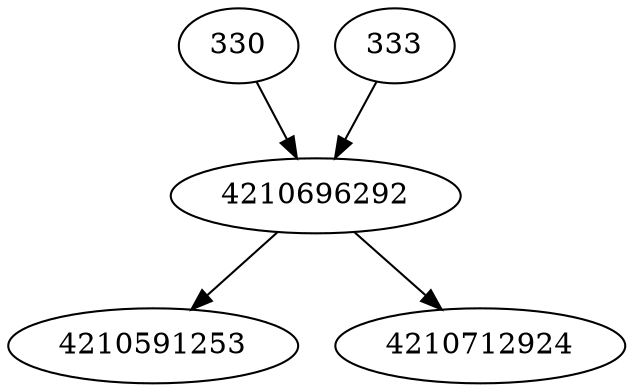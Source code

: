 strict digraph  {
4210696292;
330;
333;
4210591253;
4210712924;
4210696292 -> 4210591253;
4210696292 -> 4210712924;
330 -> 4210696292;
333 -> 4210696292;
}
